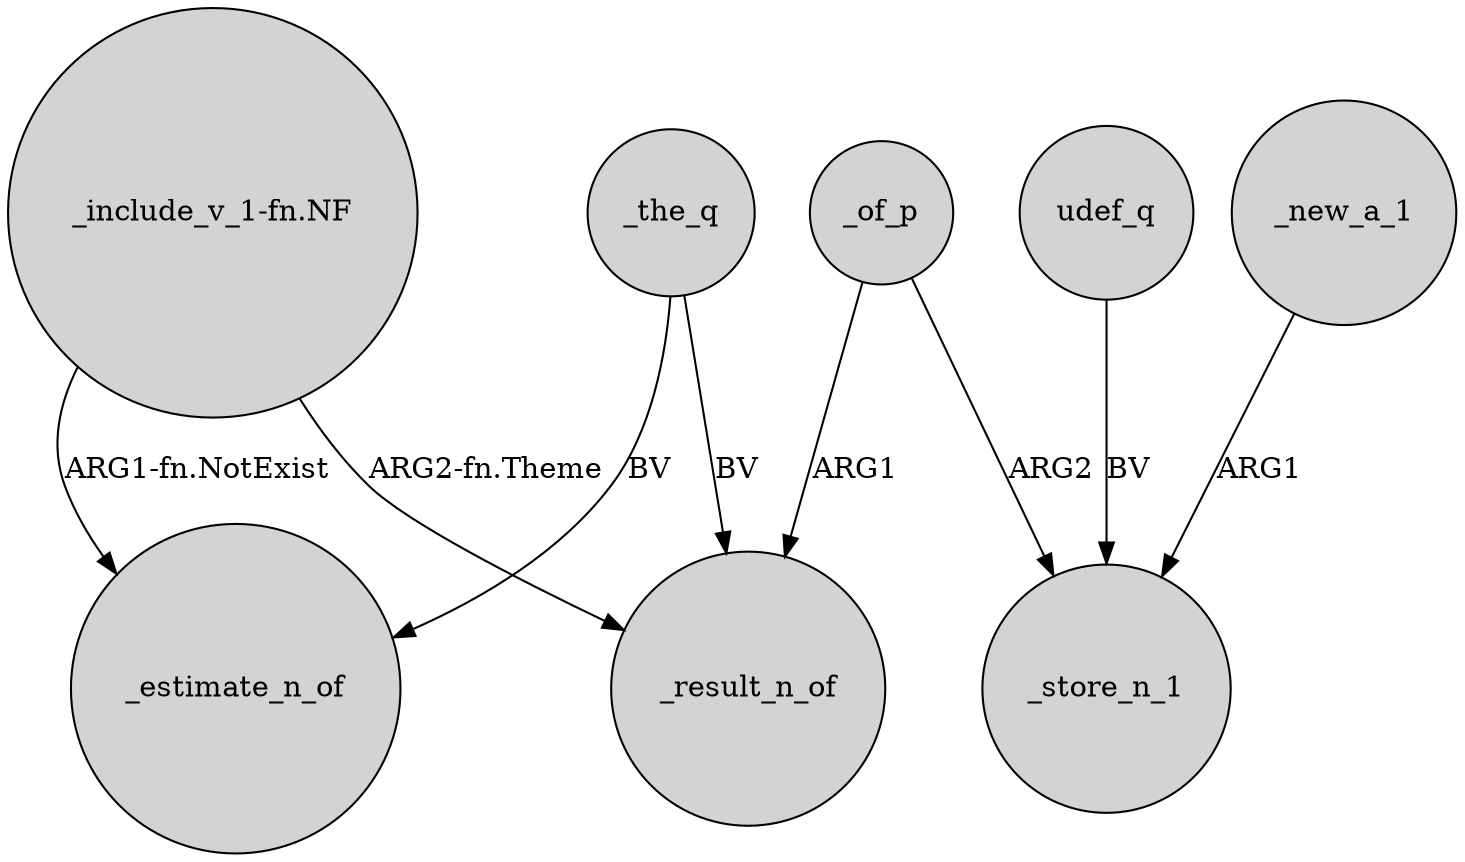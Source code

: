 digraph {
	node [shape=circle style=filled]
	_of_p -> _result_n_of [label=ARG1]
	_new_a_1 -> _store_n_1 [label=ARG1]
	"_include_v_1-fn.NF" -> _estimate_n_of [label="ARG1-fn.NotExist"]
	udef_q -> _store_n_1 [label=BV]
	_of_p -> _store_n_1 [label=ARG2]
	_the_q -> _estimate_n_of [label=BV]
	"_include_v_1-fn.NF" -> _result_n_of [label="ARG2-fn.Theme"]
	_the_q -> _result_n_of [label=BV]
}
